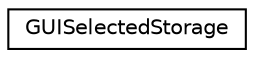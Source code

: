 digraph "Graphical Class Hierarchy"
{
  edge [fontname="Helvetica",fontsize="10",labelfontname="Helvetica",labelfontsize="10"];
  node [fontname="Helvetica",fontsize="10",shape=record];
  rankdir="LR";
  Node0 [label="GUISelectedStorage",height=0.2,width=0.4,color="black", fillcolor="white", style="filled",URL="$d1/dae/class_g_u_i_selected_storage.html",tooltip="Storage for \"selected\" objects. "];
}
